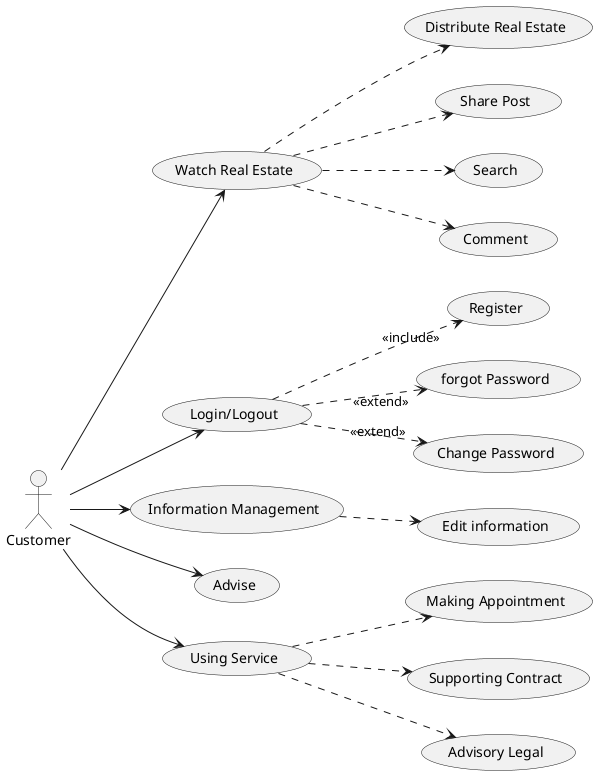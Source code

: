 @startuml
left to right direction
Actor "Customer" as Cus
usecase "Watch Real Estate" as WRS
    usecase "Distribute Real Estate"as DRE /'Phân loại BDS'/
    usecase "Share Post" as Share 
    usecase "Search"as Search
    usecase "Comment" as Comment

    (WRS)..>(DRE)
    (WRS)..>(Share)
    (WRS)..>(Search)
    (WRS)..>(Comment)
Cus-->WRS
usecase "Login/Logout" as log 
    usecase "Register" as Reg 
    usecase "forgot Password" as fogot 
    usecase "Change Password" as ChgPass 
(log)..>"<<include>>"(Reg)
(log)..>"<<extend>>"(fogot)
(log)..>"<<extend>>"(ChgPass)
Cus-->log
usecase "Information Management" as InfManage
    usecase "Edit information" as EdInf
    Cus-->(InfManage)
    (InfManage)..>(EdInf)
usecase "Advise" as Adv
Cus-->(Adv)
usecase "Using Service" as Serv
    usecase "Making Appointment" as MAP /'Đặt lịch hẹn'/
    usecase "Supporting Contract" as SuCon /'Hỗ trợ hợp đồng'/
    usecase "Advisory Legal" as AdLegal /'Tư vấn luật'/
    (Serv)..>(MAP)
    (Serv)..>(SuCon)
    (Serv)..>(AdLegal)
Cus -->(Serv)
@enduml
